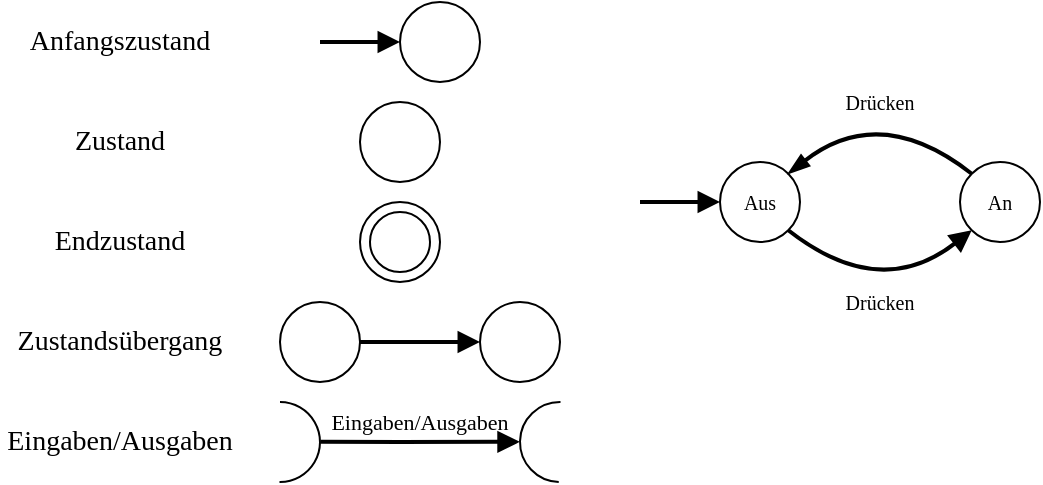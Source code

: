 <mxfile version="20.7.4" type="github">
  <diagram id="hG2cslmup2OC0Dip_QBT" name="Seite-1">
    <mxGraphModel dx="521" dy="515" grid="1" gridSize="10" guides="1" tooltips="1" connect="1" arrows="1" fold="1" page="1" pageScale="1" pageWidth="827" pageHeight="1169" math="0" shadow="0">
      <root>
        <mxCell id="0" />
        <mxCell id="1" parent="0" />
        <mxCell id="AGXkbLi9dPK5QxcJmEWI-45" value="" style="ellipse;whiteSpace=wrap;html=1;aspect=fixed;strokeWidth=1;fontFamily=Verdana;fontSize=10;" vertex="1" parent="1">
          <mxGeometry x="600" y="480" width="40" height="40" as="geometry" />
        </mxCell>
        <mxCell id="AGXkbLi9dPK5QxcJmEWI-2" value="Zustand" style="text;html=1;strokeColor=none;fillColor=none;align=center;verticalAlign=middle;whiteSpace=wrap;rounded=0;fontSize=14;fontFamily=Verdana;" vertex="1" parent="1">
          <mxGeometry x="120" y="450" width="120" height="40" as="geometry" />
        </mxCell>
        <mxCell id="AGXkbLi9dPK5QxcJmEWI-5" value="Anfangszustand" style="text;html=1;strokeColor=none;fillColor=none;align=center;verticalAlign=middle;whiteSpace=wrap;rounded=0;fontSize=14;fontFamily=Verdana;" vertex="1" parent="1">
          <mxGeometry x="120" y="400" width="120" height="40" as="geometry" />
        </mxCell>
        <mxCell id="AGXkbLi9dPK5QxcJmEWI-6" value="Endzustand" style="text;html=1;strokeColor=none;fillColor=none;align=center;verticalAlign=middle;whiteSpace=wrap;rounded=0;fontSize=14;fontFamily=Verdana;" vertex="1" parent="1">
          <mxGeometry x="120" y="500" width="120" height="40" as="geometry" />
        </mxCell>
        <mxCell id="AGXkbLi9dPK5QxcJmEWI-7" value="Zustandsübergang" style="text;html=1;strokeColor=none;fillColor=none;align=center;verticalAlign=middle;whiteSpace=wrap;rounded=0;fontSize=14;fontFamily=Verdana;" vertex="1" parent="1">
          <mxGeometry x="120" y="550" width="120" height="40" as="geometry" />
        </mxCell>
        <mxCell id="AGXkbLi9dPK5QxcJmEWI-12" value="" style="group" vertex="1" connectable="0" parent="1">
          <mxGeometry x="300" y="500" width="40" height="40" as="geometry" />
        </mxCell>
        <mxCell id="AGXkbLi9dPK5QxcJmEWI-10" value="" style="ellipse;whiteSpace=wrap;html=1;aspect=fixed;" vertex="1" parent="AGXkbLi9dPK5QxcJmEWI-12">
          <mxGeometry width="40" height="40" as="geometry" />
        </mxCell>
        <mxCell id="AGXkbLi9dPK5QxcJmEWI-11" value="" style="ellipse;whiteSpace=wrap;html=1;aspect=fixed;" vertex="1" parent="AGXkbLi9dPK5QxcJmEWI-12">
          <mxGeometry x="5" y="5" width="30" height="30" as="geometry" />
        </mxCell>
        <mxCell id="AGXkbLi9dPK5QxcJmEWI-13" value="" style="ellipse;whiteSpace=wrap;html=1;aspect=fixed;" vertex="1" parent="1">
          <mxGeometry x="300" y="450" width="40" height="40" as="geometry" />
        </mxCell>
        <mxCell id="AGXkbLi9dPK5QxcJmEWI-16" value="" style="group;strokeWidth=1;" vertex="1" connectable="0" parent="1">
          <mxGeometry x="280" y="400" width="80" height="40" as="geometry" />
        </mxCell>
        <mxCell id="AGXkbLi9dPK5QxcJmEWI-14" value="" style="ellipse;whiteSpace=wrap;html=1;aspect=fixed;" vertex="1" parent="AGXkbLi9dPK5QxcJmEWI-16">
          <mxGeometry x="40" width="40" height="40" as="geometry" />
        </mxCell>
        <mxCell id="AGXkbLi9dPK5QxcJmEWI-15" value="" style="endArrow=block;html=1;rounded=0;entryX=0;entryY=0.5;entryDx=0;entryDy=0;endFill=1;strokeWidth=2;" edge="1" parent="AGXkbLi9dPK5QxcJmEWI-16" target="AGXkbLi9dPK5QxcJmEWI-14">
          <mxGeometry width="50" height="50" relative="1" as="geometry">
            <mxPoint y="20" as="sourcePoint" />
            <mxPoint x="-20" y="-30" as="targetPoint" />
          </mxGeometry>
        </mxCell>
        <mxCell id="AGXkbLi9dPK5QxcJmEWI-17" value="" style="ellipse;whiteSpace=wrap;html=1;aspect=fixed;" vertex="1" parent="1">
          <mxGeometry x="260" y="550" width="40" height="40" as="geometry" />
        </mxCell>
        <mxCell id="AGXkbLi9dPK5QxcJmEWI-18" value="" style="ellipse;whiteSpace=wrap;html=1;aspect=fixed;" vertex="1" parent="1">
          <mxGeometry x="360" y="550" width="40" height="40" as="geometry" />
        </mxCell>
        <mxCell id="AGXkbLi9dPK5QxcJmEWI-19" value="" style="endArrow=block;html=1;rounded=0;entryX=0;entryY=0.5;entryDx=0;entryDy=0;endFill=1;exitX=1;exitY=0.5;exitDx=0;exitDy=0;strokeWidth=2;" edge="1" parent="1" source="AGXkbLi9dPK5QxcJmEWI-17" target="AGXkbLi9dPK5QxcJmEWI-18">
          <mxGeometry width="50" height="50" relative="1" as="geometry">
            <mxPoint x="290" y="570" as="sourcePoint" />
            <mxPoint x="320.0" y="569.82" as="targetPoint" />
          </mxGeometry>
        </mxCell>
        <mxCell id="AGXkbLi9dPK5QxcJmEWI-20" value="Eingaben/Ausgaben" style="text;html=1;strokeColor=none;fillColor=none;align=center;verticalAlign=middle;whiteSpace=wrap;rounded=0;fontSize=14;fontFamily=Verdana;" vertex="1" parent="1">
          <mxGeometry x="120" y="600" width="120" height="40" as="geometry" />
        </mxCell>
        <mxCell id="AGXkbLi9dPK5QxcJmEWI-21" value="" style="verticalLabelPosition=bottom;verticalAlign=top;html=1;shape=mxgraph.basic.arc;startAngle=0.505;endAngle=0.002;strokeWidth=1;fontFamily=Verdana;fontSize=14;" vertex="1" parent="1">
          <mxGeometry x="380" y="600" width="40" height="40" as="geometry" />
        </mxCell>
        <mxCell id="AGXkbLi9dPK5QxcJmEWI-22" value="" style="verticalLabelPosition=bottom;verticalAlign=top;html=1;shape=mxgraph.basic.arc;startAngle=0.5;endAngle=0.002;strokeWidth=1;fontFamily=Verdana;fontSize=14;rotation=-180;" vertex="1" parent="1">
          <mxGeometry x="240" y="600" width="40" height="40" as="geometry" />
        </mxCell>
        <mxCell id="AGXkbLi9dPK5QxcJmEWI-24" value="" style="endArrow=block;html=1;rounded=0;endFill=1;strokeWidth=2;exitX=-0.005;exitY=0.502;exitDx=0;exitDy=0;exitPerimeter=0;entryX=-0.003;entryY=0.498;entryDx=0;entryDy=0;entryPerimeter=0;" edge="1" parent="1" source="AGXkbLi9dPK5QxcJmEWI-22" target="AGXkbLi9dPK5QxcJmEWI-21">
          <mxGeometry width="50" height="50" relative="1" as="geometry">
            <mxPoint x="290" y="640" as="sourcePoint" />
            <mxPoint x="350" y="620" as="targetPoint" />
            <Array as="points">
              <mxPoint x="320" y="620" />
            </Array>
          </mxGeometry>
        </mxCell>
        <mxCell id="AGXkbLi9dPK5QxcJmEWI-26" value="Eingaben/Ausgaben" style="text;html=1;strokeColor=none;fillColor=none;align=center;verticalAlign=middle;whiteSpace=wrap;rounded=0;fontSize=11;fontFamily=Verdana;" vertex="1" parent="1">
          <mxGeometry x="260" y="600" width="140" height="20" as="geometry" />
        </mxCell>
        <mxCell id="AGXkbLi9dPK5QxcJmEWI-27" value="" style="group;strokeWidth=1;rotation=0;" vertex="1" connectable="0" parent="1">
          <mxGeometry x="440" y="480" width="90" height="40" as="geometry" />
        </mxCell>
        <mxCell id="AGXkbLi9dPK5QxcJmEWI-46" value="" style="ellipse;whiteSpace=wrap;html=1;aspect=fixed;strokeWidth=1;fontFamily=Verdana;fontSize=10;" vertex="1" parent="AGXkbLi9dPK5QxcJmEWI-27">
          <mxGeometry x="40" width="40" height="40" as="geometry" />
        </mxCell>
        <mxCell id="AGXkbLi9dPK5QxcJmEWI-29" value="" style="endArrow=block;html=1;rounded=0;entryX=0;entryY=0.5;entryDx=0;entryDy=0;endFill=1;strokeWidth=2;" edge="1" parent="AGXkbLi9dPK5QxcJmEWI-27">
          <mxGeometry width="50" height="50" relative="1" as="geometry">
            <mxPoint y="20" as="sourcePoint" />
            <mxPoint x="40.0" y="20" as="targetPoint" />
          </mxGeometry>
        </mxCell>
        <mxCell id="AGXkbLi9dPK5QxcJmEWI-42" value="&lt;p style=&quot;line-height: 100%;&quot;&gt;&lt;font style=&quot;font-size: 10px;&quot;&gt;Aus&lt;/font&gt;&lt;/p&gt;" style="text;html=1;strokeColor=none;fillColor=none;align=center;verticalAlign=middle;whiteSpace=wrap;rounded=0;strokeWidth=1;fontFamily=Verdana;fontSize=11;spacing=0;" vertex="1" parent="AGXkbLi9dPK5QxcJmEWI-27">
          <mxGeometry x="40" y="10" width="40" height="20" as="geometry" />
        </mxCell>
        <mxCell id="AGXkbLi9dPK5QxcJmEWI-34" value="" style="endArrow=block;html=1;strokeColor=default;strokeWidth=2;fontFamily=Verdana;fontSize=11;exitX=1;exitY=1;exitDx=0;exitDy=0;entryX=0;entryY=1;entryDx=0;entryDy=0;endFill=1;curved=1;" edge="1" parent="1">
          <mxGeometry width="50" height="50" relative="1" as="geometry">
            <mxPoint x="514.142" y="514.142" as="sourcePoint" />
            <mxPoint x="605.858" y="514.142" as="targetPoint" />
            <Array as="points">
              <mxPoint x="560" y="550" />
            </Array>
          </mxGeometry>
        </mxCell>
        <mxCell id="AGXkbLi9dPK5QxcJmEWI-36" value="" style="endArrow=none;html=1;strokeColor=default;strokeWidth=2;fontFamily=Verdana;fontSize=11;curved=1;exitX=1;exitY=0;exitDx=0;exitDy=0;entryX=0;entryY=0;entryDx=0;entryDy=0;endFill=0;startArrow=blockThin;startFill=1;" edge="1" parent="1">
          <mxGeometry width="50" height="50" relative="1" as="geometry">
            <mxPoint x="514.142" y="485.858" as="sourcePoint" />
            <mxPoint x="605.858" y="485.858" as="targetPoint" />
            <Array as="points">
              <mxPoint x="560" y="450" />
            </Array>
          </mxGeometry>
        </mxCell>
        <mxCell id="AGXkbLi9dPK5QxcJmEWI-41" value="&lt;p style=&quot;line-height: 100%;&quot;&gt;&lt;span style=&quot;font-size: 10px;&quot;&gt;Drücken&lt;/span&gt;&lt;/p&gt;" style="text;html=1;strokeColor=none;fillColor=none;align=center;verticalAlign=middle;whiteSpace=wrap;rounded=0;strokeWidth=1;fontFamily=Verdana;fontSize=11;spacing=0;" vertex="1" parent="1">
          <mxGeometry x="520" y="440" width="80" height="20" as="geometry" />
        </mxCell>
        <mxCell id="AGXkbLi9dPK5QxcJmEWI-43" value="&lt;p style=&quot;line-height: 100%;&quot;&gt;&lt;span style=&quot;font-size: 10px;&quot;&gt;Drücken&lt;/span&gt;&lt;/p&gt;" style="text;html=1;strokeColor=none;fillColor=none;align=center;verticalAlign=middle;whiteSpace=wrap;rounded=0;strokeWidth=1;fontFamily=Verdana;fontSize=11;spacing=0;" vertex="1" parent="1">
          <mxGeometry x="520" y="540" width="80" height="20" as="geometry" />
        </mxCell>
        <mxCell id="AGXkbLi9dPK5QxcJmEWI-44" value="&lt;p style=&quot;line-height: 100%;&quot;&gt;&lt;font style=&quot;font-size: 10px;&quot;&gt;An&lt;/font&gt;&lt;/p&gt;" style="text;html=1;strokeColor=none;fillColor=none;align=center;verticalAlign=middle;whiteSpace=wrap;rounded=0;strokeWidth=1;fontFamily=Verdana;fontSize=11;spacing=0;" vertex="1" parent="1">
          <mxGeometry x="600" y="490" width="40" height="20" as="geometry" />
        </mxCell>
      </root>
    </mxGraphModel>
  </diagram>
</mxfile>
